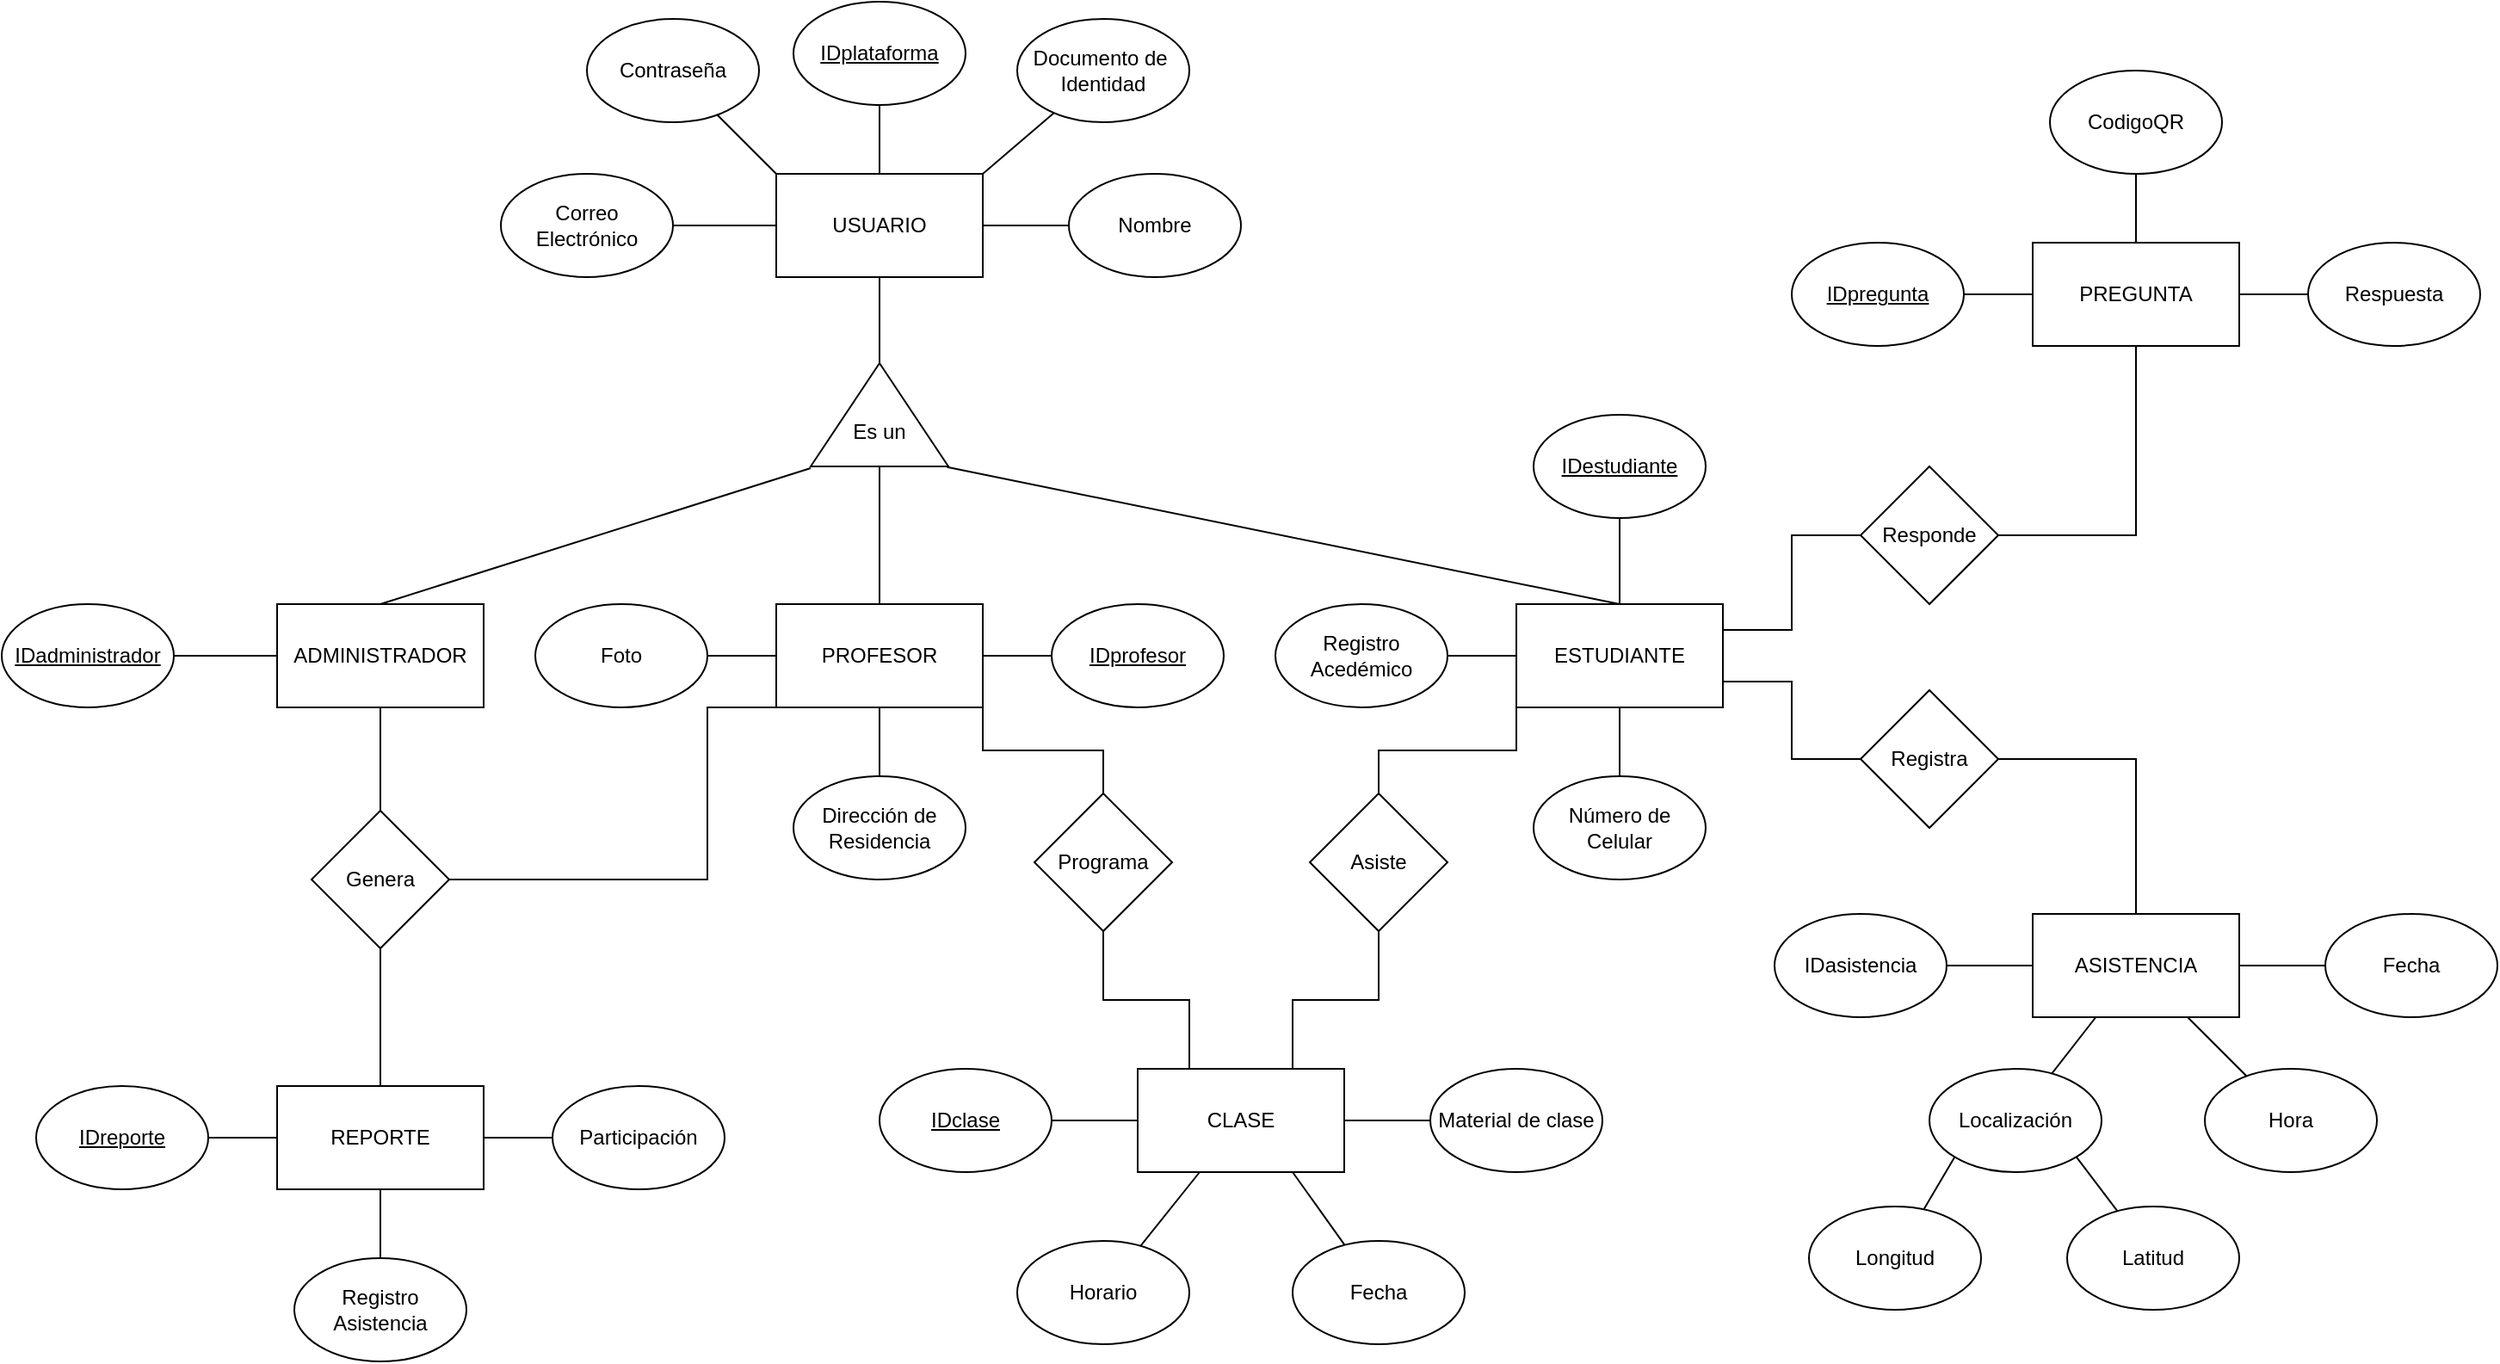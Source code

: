 <mxfile version="24.8.3">
  <diagram name="Página-1" id="SKr4JnAI6dUfP8ET-OXA">
    <mxGraphModel dx="1402" dy="1566" grid="1" gridSize="10" guides="1" tooltips="1" connect="1" arrows="1" fold="1" page="1" pageScale="1" pageWidth="1920" pageHeight="1200" math="0" shadow="0">
      <root>
        <mxCell id="0" />
        <mxCell id="1" parent="0" />
        <mxCell id="InTDDSVPD--su6Mw10KX-32" value="" style="edgeStyle=orthogonalEdgeStyle;rounded=0;orthogonalLoop=1;jettySize=auto;html=1;endArrow=none;endFill=0;" edge="1" parent="1" source="InTDDSVPD--su6Mw10KX-1" target="InTDDSVPD--su6Mw10KX-16">
          <mxGeometry relative="1" as="geometry" />
        </mxCell>
        <mxCell id="InTDDSVPD--su6Mw10KX-33" value="" style="edgeStyle=orthogonalEdgeStyle;rounded=0;orthogonalLoop=1;jettySize=auto;html=1;endArrow=none;endFill=0;" edge="1" parent="1" source="InTDDSVPD--su6Mw10KX-1" target="InTDDSVPD--su6Mw10KX-14">
          <mxGeometry relative="1" as="geometry" />
        </mxCell>
        <mxCell id="InTDDSVPD--su6Mw10KX-86" value="" style="rounded=0;orthogonalLoop=1;jettySize=auto;html=1;endArrow=none;endFill=0;" edge="1" parent="1" source="InTDDSVPD--su6Mw10KX-1" target="InTDDSVPD--su6Mw10KX-77">
          <mxGeometry relative="1" as="geometry" />
        </mxCell>
        <mxCell id="InTDDSVPD--su6Mw10KX-1" value="USUARIO" style="rounded=0;whiteSpace=wrap;html=1;" vertex="1" parent="1">
          <mxGeometry x="770" y="120" width="120" height="60" as="geometry" />
        </mxCell>
        <mxCell id="InTDDSVPD--su6Mw10KX-38" value="" style="rounded=0;orthogonalLoop=1;jettySize=auto;html=1;endArrow=none;endFill=0;" edge="1" parent="1" source="InTDDSVPD--su6Mw10KX-2" target="InTDDSVPD--su6Mw10KX-17">
          <mxGeometry relative="1" as="geometry" />
        </mxCell>
        <mxCell id="InTDDSVPD--su6Mw10KX-40" value="" style="rounded=0;orthogonalLoop=1;jettySize=auto;html=1;endArrow=none;endFill=0;" edge="1" parent="1" source="InTDDSVPD--su6Mw10KX-2" target="InTDDSVPD--su6Mw10KX-22">
          <mxGeometry relative="1" as="geometry" />
        </mxCell>
        <mxCell id="InTDDSVPD--su6Mw10KX-2" value="ESTUDIANTE" style="rounded=0;whiteSpace=wrap;html=1;" vertex="1" parent="1">
          <mxGeometry x="1200" y="370" width="120" height="60" as="geometry" />
        </mxCell>
        <mxCell id="InTDDSVPD--su6Mw10KX-29" value="" style="edgeStyle=orthogonalEdgeStyle;rounded=0;orthogonalLoop=1;jettySize=auto;html=1;endArrow=none;endFill=0;" edge="1" parent="1" source="InTDDSVPD--su6Mw10KX-3" target="InTDDSVPD--su6Mw10KX-21">
          <mxGeometry relative="1" as="geometry" />
        </mxCell>
        <mxCell id="InTDDSVPD--su6Mw10KX-30" value="" style="edgeStyle=orthogonalEdgeStyle;rounded=0;orthogonalLoop=1;jettySize=auto;html=1;endArrow=none;endFill=0;" edge="1" parent="1" source="InTDDSVPD--su6Mw10KX-3" target="InTDDSVPD--su6Mw10KX-18">
          <mxGeometry relative="1" as="geometry" />
        </mxCell>
        <mxCell id="InTDDSVPD--su6Mw10KX-31" value="" style="edgeStyle=orthogonalEdgeStyle;rounded=0;orthogonalLoop=1;jettySize=auto;html=1;endArrow=none;endFill=0;" edge="1" parent="1" source="InTDDSVPD--su6Mw10KX-3" target="InTDDSVPD--su6Mw10KX-20">
          <mxGeometry relative="1" as="geometry" />
        </mxCell>
        <mxCell id="InTDDSVPD--su6Mw10KX-3" value="PROFESOR" style="rounded=0;whiteSpace=wrap;html=1;" vertex="1" parent="1">
          <mxGeometry x="770" y="370" width="120" height="60" as="geometry" />
        </mxCell>
        <mxCell id="InTDDSVPD--su6Mw10KX-28" style="edgeStyle=orthogonalEdgeStyle;rounded=0;orthogonalLoop=1;jettySize=auto;html=1;entryX=1;entryY=0.5;entryDx=0;entryDy=0;endArrow=none;endFill=0;" edge="1" parent="1" source="InTDDSVPD--su6Mw10KX-4" target="InTDDSVPD--su6Mw10KX-19">
          <mxGeometry relative="1" as="geometry" />
        </mxCell>
        <mxCell id="InTDDSVPD--su6Mw10KX-4" value="ADMINISTRADOR" style="rounded=0;whiteSpace=wrap;html=1;" vertex="1" parent="1">
          <mxGeometry x="480" y="370" width="120" height="60" as="geometry" />
        </mxCell>
        <mxCell id="InTDDSVPD--su6Mw10KX-46" value="" style="rounded=0;orthogonalLoop=1;jettySize=auto;html=1;endArrow=none;endFill=0;" edge="1" parent="1" source="InTDDSVPD--su6Mw10KX-5" target="InTDDSVPD--su6Mw10KX-41">
          <mxGeometry relative="1" as="geometry" />
        </mxCell>
        <mxCell id="InTDDSVPD--su6Mw10KX-5" value="CLASE" style="rounded=0;whiteSpace=wrap;html=1;" vertex="1" parent="1">
          <mxGeometry x="980" y="640" width="120" height="60" as="geometry" />
        </mxCell>
        <mxCell id="InTDDSVPD--su6Mw10KX-57" value="" style="rounded=0;orthogonalLoop=1;jettySize=auto;html=1;endArrow=none;endFill=0;" edge="1" parent="1" source="InTDDSVPD--su6Mw10KX-6" target="InTDDSVPD--su6Mw10KX-56">
          <mxGeometry relative="1" as="geometry" />
        </mxCell>
        <mxCell id="InTDDSVPD--su6Mw10KX-60" value="" style="rounded=0;orthogonalLoop=1;jettySize=auto;html=1;endArrow=none;endFill=0;" edge="1" parent="1" source="InTDDSVPD--su6Mw10KX-6" target="InTDDSVPD--su6Mw10KX-51">
          <mxGeometry relative="1" as="geometry" />
        </mxCell>
        <mxCell id="InTDDSVPD--su6Mw10KX-6" value="ASISTENCIA" style="rounded=0;whiteSpace=wrap;html=1;" vertex="1" parent="1">
          <mxGeometry x="1500" y="550" width="120" height="60" as="geometry" />
        </mxCell>
        <mxCell id="InTDDSVPD--su6Mw10KX-7" value="PREGUNTA" style="rounded=0;whiteSpace=wrap;html=1;" vertex="1" parent="1">
          <mxGeometry x="1500" y="160" width="120" height="60" as="geometry" />
        </mxCell>
        <mxCell id="InTDDSVPD--su6Mw10KX-8" value="REPORTE" style="rounded=0;whiteSpace=wrap;html=1;" vertex="1" parent="1">
          <mxGeometry x="480" y="650" width="120" height="60" as="geometry" />
        </mxCell>
        <mxCell id="InTDDSVPD--su6Mw10KX-35" value="" style="rounded=0;orthogonalLoop=1;jettySize=auto;html=1;entryX=1;entryY=0;entryDx=0;entryDy=0;endArrow=none;endFill=0;" edge="1" parent="1" source="InTDDSVPD--su6Mw10KX-11" target="InTDDSVPD--su6Mw10KX-1">
          <mxGeometry relative="1" as="geometry" />
        </mxCell>
        <mxCell id="InTDDSVPD--su6Mw10KX-11" value="Documento de&amp;nbsp;&lt;div&gt;Identidad&lt;/div&gt;" style="ellipse;whiteSpace=wrap;html=1;" vertex="1" parent="1">
          <mxGeometry x="910" y="30" width="100" height="60" as="geometry" />
        </mxCell>
        <mxCell id="InTDDSVPD--su6Mw10KX-34" value="" style="rounded=0;orthogonalLoop=1;jettySize=auto;html=1;entryX=0;entryY=0;entryDx=0;entryDy=0;endArrow=none;endFill=0;" edge="1" parent="1" source="InTDDSVPD--su6Mw10KX-13" target="InTDDSVPD--su6Mw10KX-1">
          <mxGeometry relative="1" as="geometry" />
        </mxCell>
        <mxCell id="InTDDSVPD--su6Mw10KX-13" value="Contraseña" style="ellipse;whiteSpace=wrap;html=1;" vertex="1" parent="1">
          <mxGeometry x="660" y="30" width="100" height="60" as="geometry" />
        </mxCell>
        <mxCell id="InTDDSVPD--su6Mw10KX-14" value="Correo Electrónico" style="ellipse;whiteSpace=wrap;html=1;" vertex="1" parent="1">
          <mxGeometry x="610" y="120" width="100" height="60" as="geometry" />
        </mxCell>
        <mxCell id="InTDDSVPD--su6Mw10KX-36" value="" style="rounded=0;orthogonalLoop=1;jettySize=auto;html=1;endArrow=none;endFill=0;" edge="1" parent="1" source="InTDDSVPD--su6Mw10KX-15" target="InTDDSVPD--su6Mw10KX-1">
          <mxGeometry relative="1" as="geometry" />
        </mxCell>
        <mxCell id="InTDDSVPD--su6Mw10KX-15" value="Nombre" style="ellipse;whiteSpace=wrap;html=1;" vertex="1" parent="1">
          <mxGeometry x="940" y="120" width="100" height="60" as="geometry" />
        </mxCell>
        <mxCell id="InTDDSVPD--su6Mw10KX-16" value="&lt;u&gt;IDplataforma&lt;/u&gt;" style="ellipse;whiteSpace=wrap;html=1;" vertex="1" parent="1">
          <mxGeometry x="780" y="20" width="100" height="60" as="geometry" />
        </mxCell>
        <mxCell id="InTDDSVPD--su6Mw10KX-17" value="&lt;u&gt;IDestudiante&lt;/u&gt;" style="ellipse;whiteSpace=wrap;html=1;" vertex="1" parent="1">
          <mxGeometry x="1210" y="260" width="100" height="60" as="geometry" />
        </mxCell>
        <mxCell id="InTDDSVPD--su6Mw10KX-18" value="&lt;u&gt;IDprofesor&lt;/u&gt;" style="ellipse;whiteSpace=wrap;html=1;" vertex="1" parent="1">
          <mxGeometry x="930" y="370" width="100" height="60" as="geometry" />
        </mxCell>
        <mxCell id="InTDDSVPD--su6Mw10KX-19" value="&lt;u&gt;IDadministrador&lt;/u&gt;" style="ellipse;whiteSpace=wrap;html=1;" vertex="1" parent="1">
          <mxGeometry x="320" y="370" width="100" height="60" as="geometry" />
        </mxCell>
        <mxCell id="InTDDSVPD--su6Mw10KX-20" value="Dirección de Residencia" style="ellipse;whiteSpace=wrap;html=1;" vertex="1" parent="1">
          <mxGeometry x="780" y="470" width="100" height="60" as="geometry" />
        </mxCell>
        <mxCell id="InTDDSVPD--su6Mw10KX-21" value="Foto" style="ellipse;whiteSpace=wrap;html=1;" vertex="1" parent="1">
          <mxGeometry x="630" y="370" width="100" height="60" as="geometry" />
        </mxCell>
        <mxCell id="InTDDSVPD--su6Mw10KX-22" value="Número de Celular" style="ellipse;whiteSpace=wrap;html=1;" vertex="1" parent="1">
          <mxGeometry x="1210" y="470" width="100" height="60" as="geometry" />
        </mxCell>
        <mxCell id="InTDDSVPD--su6Mw10KX-37" value="" style="rounded=0;orthogonalLoop=1;jettySize=auto;html=1;endArrow=none;endFill=0;" edge="1" parent="1" source="InTDDSVPD--su6Mw10KX-23" target="InTDDSVPD--su6Mw10KX-2">
          <mxGeometry relative="1" as="geometry" />
        </mxCell>
        <mxCell id="InTDDSVPD--su6Mw10KX-23" value="Registro Acedémico" style="ellipse;whiteSpace=wrap;html=1;" vertex="1" parent="1">
          <mxGeometry x="1060" y="370" width="100" height="60" as="geometry" />
        </mxCell>
        <mxCell id="InTDDSVPD--su6Mw10KX-41" value="&lt;u&gt;IDclase&lt;/u&gt;" style="ellipse;whiteSpace=wrap;html=1;" vertex="1" parent="1">
          <mxGeometry x="830" y="640" width="100" height="60" as="geometry" />
        </mxCell>
        <mxCell id="InTDDSVPD--su6Mw10KX-50" value="" style="rounded=0;orthogonalLoop=1;jettySize=auto;html=1;entryX=0.75;entryY=1;entryDx=0;entryDy=0;endArrow=none;endFill=0;" edge="1" parent="1" source="InTDDSVPD--su6Mw10KX-42" target="InTDDSVPD--su6Mw10KX-5">
          <mxGeometry relative="1" as="geometry" />
        </mxCell>
        <mxCell id="InTDDSVPD--su6Mw10KX-42" value="Fecha" style="ellipse;whiteSpace=wrap;html=1;" vertex="1" parent="1">
          <mxGeometry x="1070" y="740" width="100" height="60" as="geometry" />
        </mxCell>
        <mxCell id="InTDDSVPD--su6Mw10KX-49" value="" style="rounded=0;orthogonalLoop=1;jettySize=auto;html=1;endArrow=none;endFill=0;" edge="1" parent="1" source="InTDDSVPD--su6Mw10KX-43" target="InTDDSVPD--su6Mw10KX-5">
          <mxGeometry relative="1" as="geometry" />
        </mxCell>
        <mxCell id="InTDDSVPD--su6Mw10KX-43" value="Horario" style="ellipse;whiteSpace=wrap;html=1;" vertex="1" parent="1">
          <mxGeometry x="910" y="740" width="100" height="60" as="geometry" />
        </mxCell>
        <mxCell id="InTDDSVPD--su6Mw10KX-48" value="" style="rounded=0;orthogonalLoop=1;jettySize=auto;html=1;endArrow=none;endFill=0;" edge="1" parent="1" source="InTDDSVPD--su6Mw10KX-45" target="InTDDSVPD--su6Mw10KX-5">
          <mxGeometry relative="1" as="geometry" />
        </mxCell>
        <mxCell id="InTDDSVPD--su6Mw10KX-45" value="Material de clase" style="ellipse;whiteSpace=wrap;html=1;" vertex="1" parent="1">
          <mxGeometry x="1150" y="640" width="100" height="60" as="geometry" />
        </mxCell>
        <mxCell id="InTDDSVPD--su6Mw10KX-51" value="Fecha" style="ellipse;whiteSpace=wrap;html=1;" vertex="1" parent="1">
          <mxGeometry x="1670" y="550" width="100" height="60" as="geometry" />
        </mxCell>
        <mxCell id="InTDDSVPD--su6Mw10KX-62" value="" style="rounded=0;orthogonalLoop=1;jettySize=auto;html=1;entryX=0.75;entryY=1;entryDx=0;entryDy=0;endArrow=none;endFill=0;" edge="1" parent="1" source="InTDDSVPD--su6Mw10KX-52" target="InTDDSVPD--su6Mw10KX-6">
          <mxGeometry relative="1" as="geometry" />
        </mxCell>
        <mxCell id="InTDDSVPD--su6Mw10KX-52" value="Hora" style="ellipse;whiteSpace=wrap;html=1;" vertex="1" parent="1">
          <mxGeometry x="1600" y="640" width="100" height="60" as="geometry" />
        </mxCell>
        <mxCell id="InTDDSVPD--su6Mw10KX-61" value="" style="rounded=0;orthogonalLoop=1;jettySize=auto;html=1;endArrow=none;endFill=0;" edge="1" parent="1" source="InTDDSVPD--su6Mw10KX-53" target="InTDDSVPD--su6Mw10KX-6">
          <mxGeometry relative="1" as="geometry" />
        </mxCell>
        <mxCell id="InTDDSVPD--su6Mw10KX-53" value="Localización" style="ellipse;whiteSpace=wrap;html=1;" vertex="1" parent="1">
          <mxGeometry x="1440" y="640" width="100" height="60" as="geometry" />
        </mxCell>
        <mxCell id="InTDDSVPD--su6Mw10KX-64" value="" style="rounded=0;orthogonalLoop=1;jettySize=auto;html=1;entryX=0;entryY=1;entryDx=0;entryDy=0;endArrow=none;endFill=0;" edge="1" parent="1" source="InTDDSVPD--su6Mw10KX-54" target="InTDDSVPD--su6Mw10KX-53">
          <mxGeometry relative="1" as="geometry" />
        </mxCell>
        <mxCell id="InTDDSVPD--su6Mw10KX-54" value="Longitud" style="ellipse;whiteSpace=wrap;html=1;" vertex="1" parent="1">
          <mxGeometry x="1370" y="720" width="100" height="60" as="geometry" />
        </mxCell>
        <mxCell id="InTDDSVPD--su6Mw10KX-63" value="" style="rounded=0;orthogonalLoop=1;jettySize=auto;html=1;endArrow=none;endFill=0;entryX=1;entryY=1;entryDx=0;entryDy=0;" edge="1" parent="1" source="InTDDSVPD--su6Mw10KX-55" target="InTDDSVPD--su6Mw10KX-53">
          <mxGeometry relative="1" as="geometry" />
        </mxCell>
        <mxCell id="InTDDSVPD--su6Mw10KX-55" value="Latitud" style="ellipse;whiteSpace=wrap;html=1;" vertex="1" parent="1">
          <mxGeometry x="1520" y="720" width="100" height="60" as="geometry" />
        </mxCell>
        <mxCell id="InTDDSVPD--su6Mw10KX-56" value="IDasistencia" style="ellipse;whiteSpace=wrap;html=1;" vertex="1" parent="1">
          <mxGeometry x="1350" y="550" width="100" height="60" as="geometry" />
        </mxCell>
        <mxCell id="InTDDSVPD--su6Mw10KX-72" value="" style="rounded=0;orthogonalLoop=1;jettySize=auto;html=1;endArrow=none;endFill=0;" edge="1" parent="1" source="InTDDSVPD--su6Mw10KX-65" target="InTDDSVPD--su6Mw10KX-7">
          <mxGeometry relative="1" as="geometry" />
        </mxCell>
        <mxCell id="InTDDSVPD--su6Mw10KX-65" value="Respuesta" style="ellipse;whiteSpace=wrap;html=1;" vertex="1" parent="1">
          <mxGeometry x="1660" y="160" width="100" height="60" as="geometry" />
        </mxCell>
        <mxCell id="InTDDSVPD--su6Mw10KX-73" value="" style="rounded=0;orthogonalLoop=1;jettySize=auto;html=1;endArrow=none;endFill=0;" edge="1" parent="1" source="InTDDSVPD--su6Mw10KX-66" target="InTDDSVPD--su6Mw10KX-7">
          <mxGeometry relative="1" as="geometry" />
        </mxCell>
        <mxCell id="InTDDSVPD--su6Mw10KX-66" value="CodigoQR" style="ellipse;whiteSpace=wrap;html=1;" vertex="1" parent="1">
          <mxGeometry x="1510" y="60" width="100" height="60" as="geometry" />
        </mxCell>
        <mxCell id="InTDDSVPD--su6Mw10KX-71" value="" style="rounded=0;orthogonalLoop=1;jettySize=auto;html=1;endArrow=none;endFill=0;" edge="1" parent="1" source="InTDDSVPD--su6Mw10KX-67" target="InTDDSVPD--su6Mw10KX-7">
          <mxGeometry relative="1" as="geometry" />
        </mxCell>
        <mxCell id="InTDDSVPD--su6Mw10KX-67" value="&lt;u&gt;IDpregunta&lt;/u&gt;" style="ellipse;whiteSpace=wrap;html=1;" vertex="1" parent="1">
          <mxGeometry x="1360" y="160" width="100" height="60" as="geometry" />
        </mxCell>
        <mxCell id="InTDDSVPD--su6Mw10KX-75" value="" style="edgeStyle=orthogonalEdgeStyle;rounded=0;orthogonalLoop=1;jettySize=auto;html=1;endArrow=none;endFill=0;" edge="1" parent="1" source="InTDDSVPD--su6Mw10KX-68" target="InTDDSVPD--su6Mw10KX-8">
          <mxGeometry relative="1" as="geometry" />
        </mxCell>
        <mxCell id="InTDDSVPD--su6Mw10KX-68" value="Participación" style="ellipse;whiteSpace=wrap;html=1;" vertex="1" parent="1">
          <mxGeometry x="640" y="650" width="100" height="60" as="geometry" />
        </mxCell>
        <mxCell id="InTDDSVPD--su6Mw10KX-76" value="" style="rounded=0;orthogonalLoop=1;jettySize=auto;html=1;endArrow=none;endFill=0;" edge="1" parent="1" source="InTDDSVPD--su6Mw10KX-69" target="InTDDSVPD--su6Mw10KX-8">
          <mxGeometry relative="1" as="geometry" />
        </mxCell>
        <mxCell id="InTDDSVPD--su6Mw10KX-69" value="Registro&lt;div&gt;Asistencia&lt;/div&gt;" style="ellipse;whiteSpace=wrap;html=1;" vertex="1" parent="1">
          <mxGeometry x="490" y="750" width="100" height="60" as="geometry" />
        </mxCell>
        <mxCell id="InTDDSVPD--su6Mw10KX-74" value="" style="rounded=0;orthogonalLoop=1;jettySize=auto;html=1;endArrow=none;endFill=0;" edge="1" parent="1" source="InTDDSVPD--su6Mw10KX-70" target="InTDDSVPD--su6Mw10KX-8">
          <mxGeometry relative="1" as="geometry" />
        </mxCell>
        <mxCell id="InTDDSVPD--su6Mw10KX-70" value="&lt;u&gt;IDreporte&lt;/u&gt;" style="ellipse;whiteSpace=wrap;html=1;" vertex="1" parent="1">
          <mxGeometry x="340" y="650" width="100" height="60" as="geometry" />
        </mxCell>
        <mxCell id="InTDDSVPD--su6Mw10KX-77" value="" style="triangle;whiteSpace=wrap;html=1;rotation=-90;" vertex="1" parent="1">
          <mxGeometry x="800" y="220" width="60" height="80" as="geometry" />
        </mxCell>
        <mxCell id="InTDDSVPD--su6Mw10KX-78" value="Es un" style="text;html=1;align=center;verticalAlign=middle;whiteSpace=wrap;rounded=0;" vertex="1" parent="1">
          <mxGeometry x="810" y="260" width="40" height="20" as="geometry" />
        </mxCell>
        <mxCell id="InTDDSVPD--su6Mw10KX-79" value="" style="endArrow=none;html=1;rounded=0;entryX=0.5;entryY=0;entryDx=0;entryDy=0;exitX=-0.006;exitY=0.991;exitDx=0;exitDy=0;exitPerimeter=0;" edge="1" parent="1" source="InTDDSVPD--su6Mw10KX-77" target="InTDDSVPD--su6Mw10KX-2">
          <mxGeometry width="50" height="50" relative="1" as="geometry">
            <mxPoint x="970" y="400" as="sourcePoint" />
            <mxPoint x="1020" y="350" as="targetPoint" />
          </mxGeometry>
        </mxCell>
        <mxCell id="InTDDSVPD--su6Mw10KX-81" value="" style="endArrow=none;html=1;rounded=0;exitX=0;exitY=0.5;exitDx=0;exitDy=0;entryX=0.5;entryY=0;entryDx=0;entryDy=0;" edge="1" parent="1" source="InTDDSVPD--su6Mw10KX-77" target="InTDDSVPD--su6Mw10KX-3">
          <mxGeometry width="50" height="50" relative="1" as="geometry">
            <mxPoint x="820" y="320" as="sourcePoint" />
            <mxPoint x="870" y="270" as="targetPoint" />
          </mxGeometry>
        </mxCell>
        <mxCell id="InTDDSVPD--su6Mw10KX-82" value="" style="endArrow=none;html=1;rounded=0;exitX=0.5;exitY=0;exitDx=0;exitDy=0;entryX=-0.017;entryY=0;entryDx=0;entryDy=0;entryPerimeter=0;" edge="1" parent="1" source="InTDDSVPD--su6Mw10KX-4" target="InTDDSVPD--su6Mw10KX-77">
          <mxGeometry width="50" height="50" relative="1" as="geometry">
            <mxPoint x="820" y="230" as="sourcePoint" />
            <mxPoint x="870" y="180" as="targetPoint" />
          </mxGeometry>
        </mxCell>
        <mxCell id="InTDDSVPD--su6Mw10KX-90" value="" style="rounded=0;orthogonalLoop=1;jettySize=auto;html=1;endArrow=none;endFill=0;edgeStyle=orthogonalEdgeStyle;entryX=1;entryY=0.75;entryDx=0;entryDy=0;" edge="1" parent="1" source="InTDDSVPD--su6Mw10KX-89" target="InTDDSVPD--su6Mw10KX-2">
          <mxGeometry relative="1" as="geometry" />
        </mxCell>
        <mxCell id="InTDDSVPD--su6Mw10KX-91" value="" style="rounded=0;orthogonalLoop=1;jettySize=auto;html=1;endArrow=none;endFill=0;edgeStyle=orthogonalEdgeStyle;" edge="1" parent="1" source="InTDDSVPD--su6Mw10KX-89" target="InTDDSVPD--su6Mw10KX-6">
          <mxGeometry relative="1" as="geometry" />
        </mxCell>
        <mxCell id="InTDDSVPD--su6Mw10KX-89" value="Registra" style="rhombus;whiteSpace=wrap;html=1;" vertex="1" parent="1">
          <mxGeometry x="1400" y="420" width="80" height="80" as="geometry" />
        </mxCell>
        <mxCell id="InTDDSVPD--su6Mw10KX-93" value="" style="rounded=0;orthogonalLoop=1;jettySize=auto;html=1;endArrow=none;endFill=0;exitX=0.5;exitY=0;exitDx=0;exitDy=0;edgeStyle=orthogonalEdgeStyle;entryX=0;entryY=1;entryDx=0;entryDy=0;" edge="1" parent="1" source="InTDDSVPD--su6Mw10KX-92" target="InTDDSVPD--su6Mw10KX-2">
          <mxGeometry relative="1" as="geometry" />
        </mxCell>
        <mxCell id="InTDDSVPD--su6Mw10KX-94" value="" style="edgeStyle=orthogonalEdgeStyle;rounded=0;orthogonalLoop=1;jettySize=auto;html=1;endArrow=none;endFill=0;entryX=0.75;entryY=0;entryDx=0;entryDy=0;" edge="1" parent="1" source="InTDDSVPD--su6Mw10KX-92" target="InTDDSVPD--su6Mw10KX-5">
          <mxGeometry relative="1" as="geometry" />
        </mxCell>
        <mxCell id="InTDDSVPD--su6Mw10KX-92" value="Asiste" style="rhombus;whiteSpace=wrap;html=1;" vertex="1" parent="1">
          <mxGeometry x="1080" y="480" width="80" height="80" as="geometry" />
        </mxCell>
        <mxCell id="InTDDSVPD--su6Mw10KX-96" value="" style="edgeStyle=orthogonalEdgeStyle;rounded=0;orthogonalLoop=1;jettySize=auto;html=1;endArrow=none;endFill=0;entryX=1;entryY=1;entryDx=0;entryDy=0;exitX=0.5;exitY=0;exitDx=0;exitDy=0;" edge="1" parent="1" source="InTDDSVPD--su6Mw10KX-95" target="InTDDSVPD--su6Mw10KX-3">
          <mxGeometry relative="1" as="geometry" />
        </mxCell>
        <mxCell id="InTDDSVPD--su6Mw10KX-97" value="" style="edgeStyle=orthogonalEdgeStyle;rounded=0;orthogonalLoop=1;jettySize=auto;html=1;endArrow=none;endFill=0;entryX=0.25;entryY=0;entryDx=0;entryDy=0;" edge="1" parent="1" source="InTDDSVPD--su6Mw10KX-95" target="InTDDSVPD--su6Mw10KX-5">
          <mxGeometry relative="1" as="geometry" />
        </mxCell>
        <mxCell id="InTDDSVPD--su6Mw10KX-95" value="Programa" style="rhombus;whiteSpace=wrap;html=1;" vertex="1" parent="1">
          <mxGeometry x="920" y="480" width="80" height="80" as="geometry" />
        </mxCell>
        <mxCell id="InTDDSVPD--su6Mw10KX-99" value="" style="edgeStyle=orthogonalEdgeStyle;rounded=0;orthogonalLoop=1;jettySize=auto;html=1;endArrow=none;endFill=0;" edge="1" parent="1" source="InTDDSVPD--su6Mw10KX-98" target="InTDDSVPD--su6Mw10KX-7">
          <mxGeometry relative="1" as="geometry" />
        </mxCell>
        <mxCell id="InTDDSVPD--su6Mw10KX-100" value="" style="edgeStyle=orthogonalEdgeStyle;rounded=0;orthogonalLoop=1;jettySize=auto;html=1;endArrow=none;endFill=0;entryX=1;entryY=0.25;entryDx=0;entryDy=0;" edge="1" parent="1" source="InTDDSVPD--su6Mw10KX-98" target="InTDDSVPD--su6Mw10KX-2">
          <mxGeometry relative="1" as="geometry" />
        </mxCell>
        <mxCell id="InTDDSVPD--su6Mw10KX-98" value="Responde" style="rhombus;whiteSpace=wrap;html=1;" vertex="1" parent="1">
          <mxGeometry x="1400" y="290" width="80" height="80" as="geometry" />
        </mxCell>
        <mxCell id="InTDDSVPD--su6Mw10KX-102" value="" style="edgeStyle=orthogonalEdgeStyle;rounded=0;orthogonalLoop=1;jettySize=auto;html=1;endArrow=none;endFill=0;" edge="1" parent="1" source="InTDDSVPD--su6Mw10KX-101" target="InTDDSVPD--su6Mw10KX-4">
          <mxGeometry relative="1" as="geometry" />
        </mxCell>
        <mxCell id="InTDDSVPD--su6Mw10KX-103" value="" style="edgeStyle=orthogonalEdgeStyle;rounded=0;orthogonalLoop=1;jettySize=auto;html=1;endArrow=none;endFill=0;" edge="1" parent="1" source="InTDDSVPD--su6Mw10KX-101" target="InTDDSVPD--su6Mw10KX-8">
          <mxGeometry relative="1" as="geometry" />
        </mxCell>
        <mxCell id="InTDDSVPD--su6Mw10KX-101" value="Genera" style="rhombus;whiteSpace=wrap;html=1;" vertex="1" parent="1">
          <mxGeometry x="500" y="490" width="80" height="80" as="geometry" />
        </mxCell>
        <mxCell id="InTDDSVPD--su6Mw10KX-104" value="" style="endArrow=none;html=1;rounded=0;entryX=0;entryY=1;entryDx=0;entryDy=0;exitX=1;exitY=0.5;exitDx=0;exitDy=0;edgeStyle=orthogonalEdgeStyle;" edge="1" parent="1" source="InTDDSVPD--su6Mw10KX-101" target="InTDDSVPD--su6Mw10KX-3">
          <mxGeometry width="50" height="50" relative="1" as="geometry">
            <mxPoint x="470" y="540" as="sourcePoint" />
            <mxPoint x="520" y="490" as="targetPoint" />
            <Array as="points">
              <mxPoint x="730" y="530" />
              <mxPoint x="730" y="430" />
            </Array>
          </mxGeometry>
        </mxCell>
      </root>
    </mxGraphModel>
  </diagram>
</mxfile>
